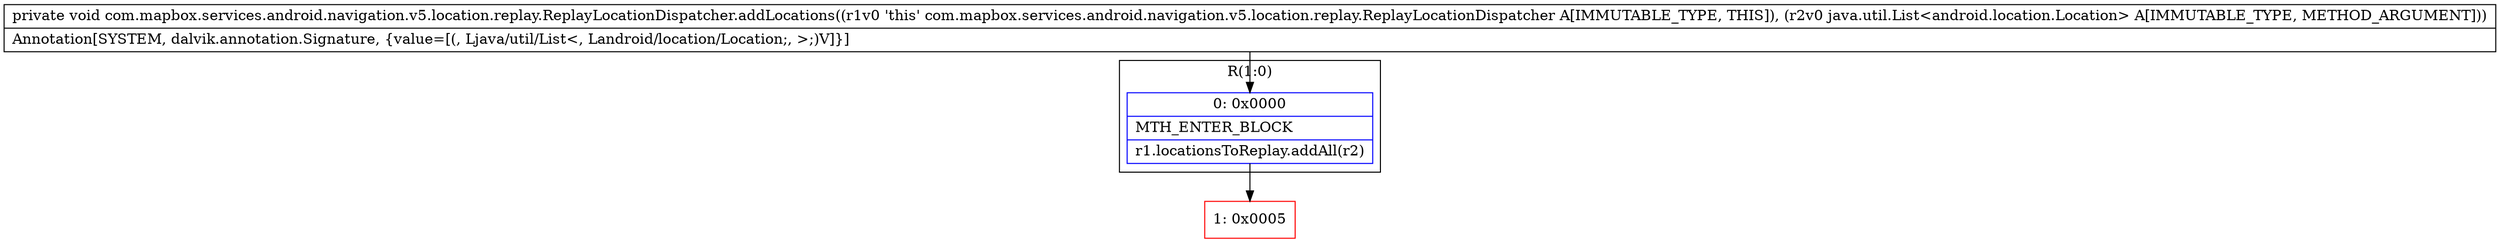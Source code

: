 digraph "CFG forcom.mapbox.services.android.navigation.v5.location.replay.ReplayLocationDispatcher.addLocations(Ljava\/util\/List;)V" {
subgraph cluster_Region_492560742 {
label = "R(1:0)";
node [shape=record,color=blue];
Node_0 [shape=record,label="{0\:\ 0x0000|MTH_ENTER_BLOCK\l|r1.locationsToReplay.addAll(r2)\l}"];
}
Node_1 [shape=record,color=red,label="{1\:\ 0x0005}"];
MethodNode[shape=record,label="{private void com.mapbox.services.android.navigation.v5.location.replay.ReplayLocationDispatcher.addLocations((r1v0 'this' com.mapbox.services.android.navigation.v5.location.replay.ReplayLocationDispatcher A[IMMUTABLE_TYPE, THIS]), (r2v0 java.util.List\<android.location.Location\> A[IMMUTABLE_TYPE, METHOD_ARGUMENT]))  | Annotation[SYSTEM, dalvik.annotation.Signature, \{value=[(, Ljava\/util\/List\<, Landroid\/location\/Location;, \>;)V]\}]\l}"];
MethodNode -> Node_0;
Node_0 -> Node_1;
}

